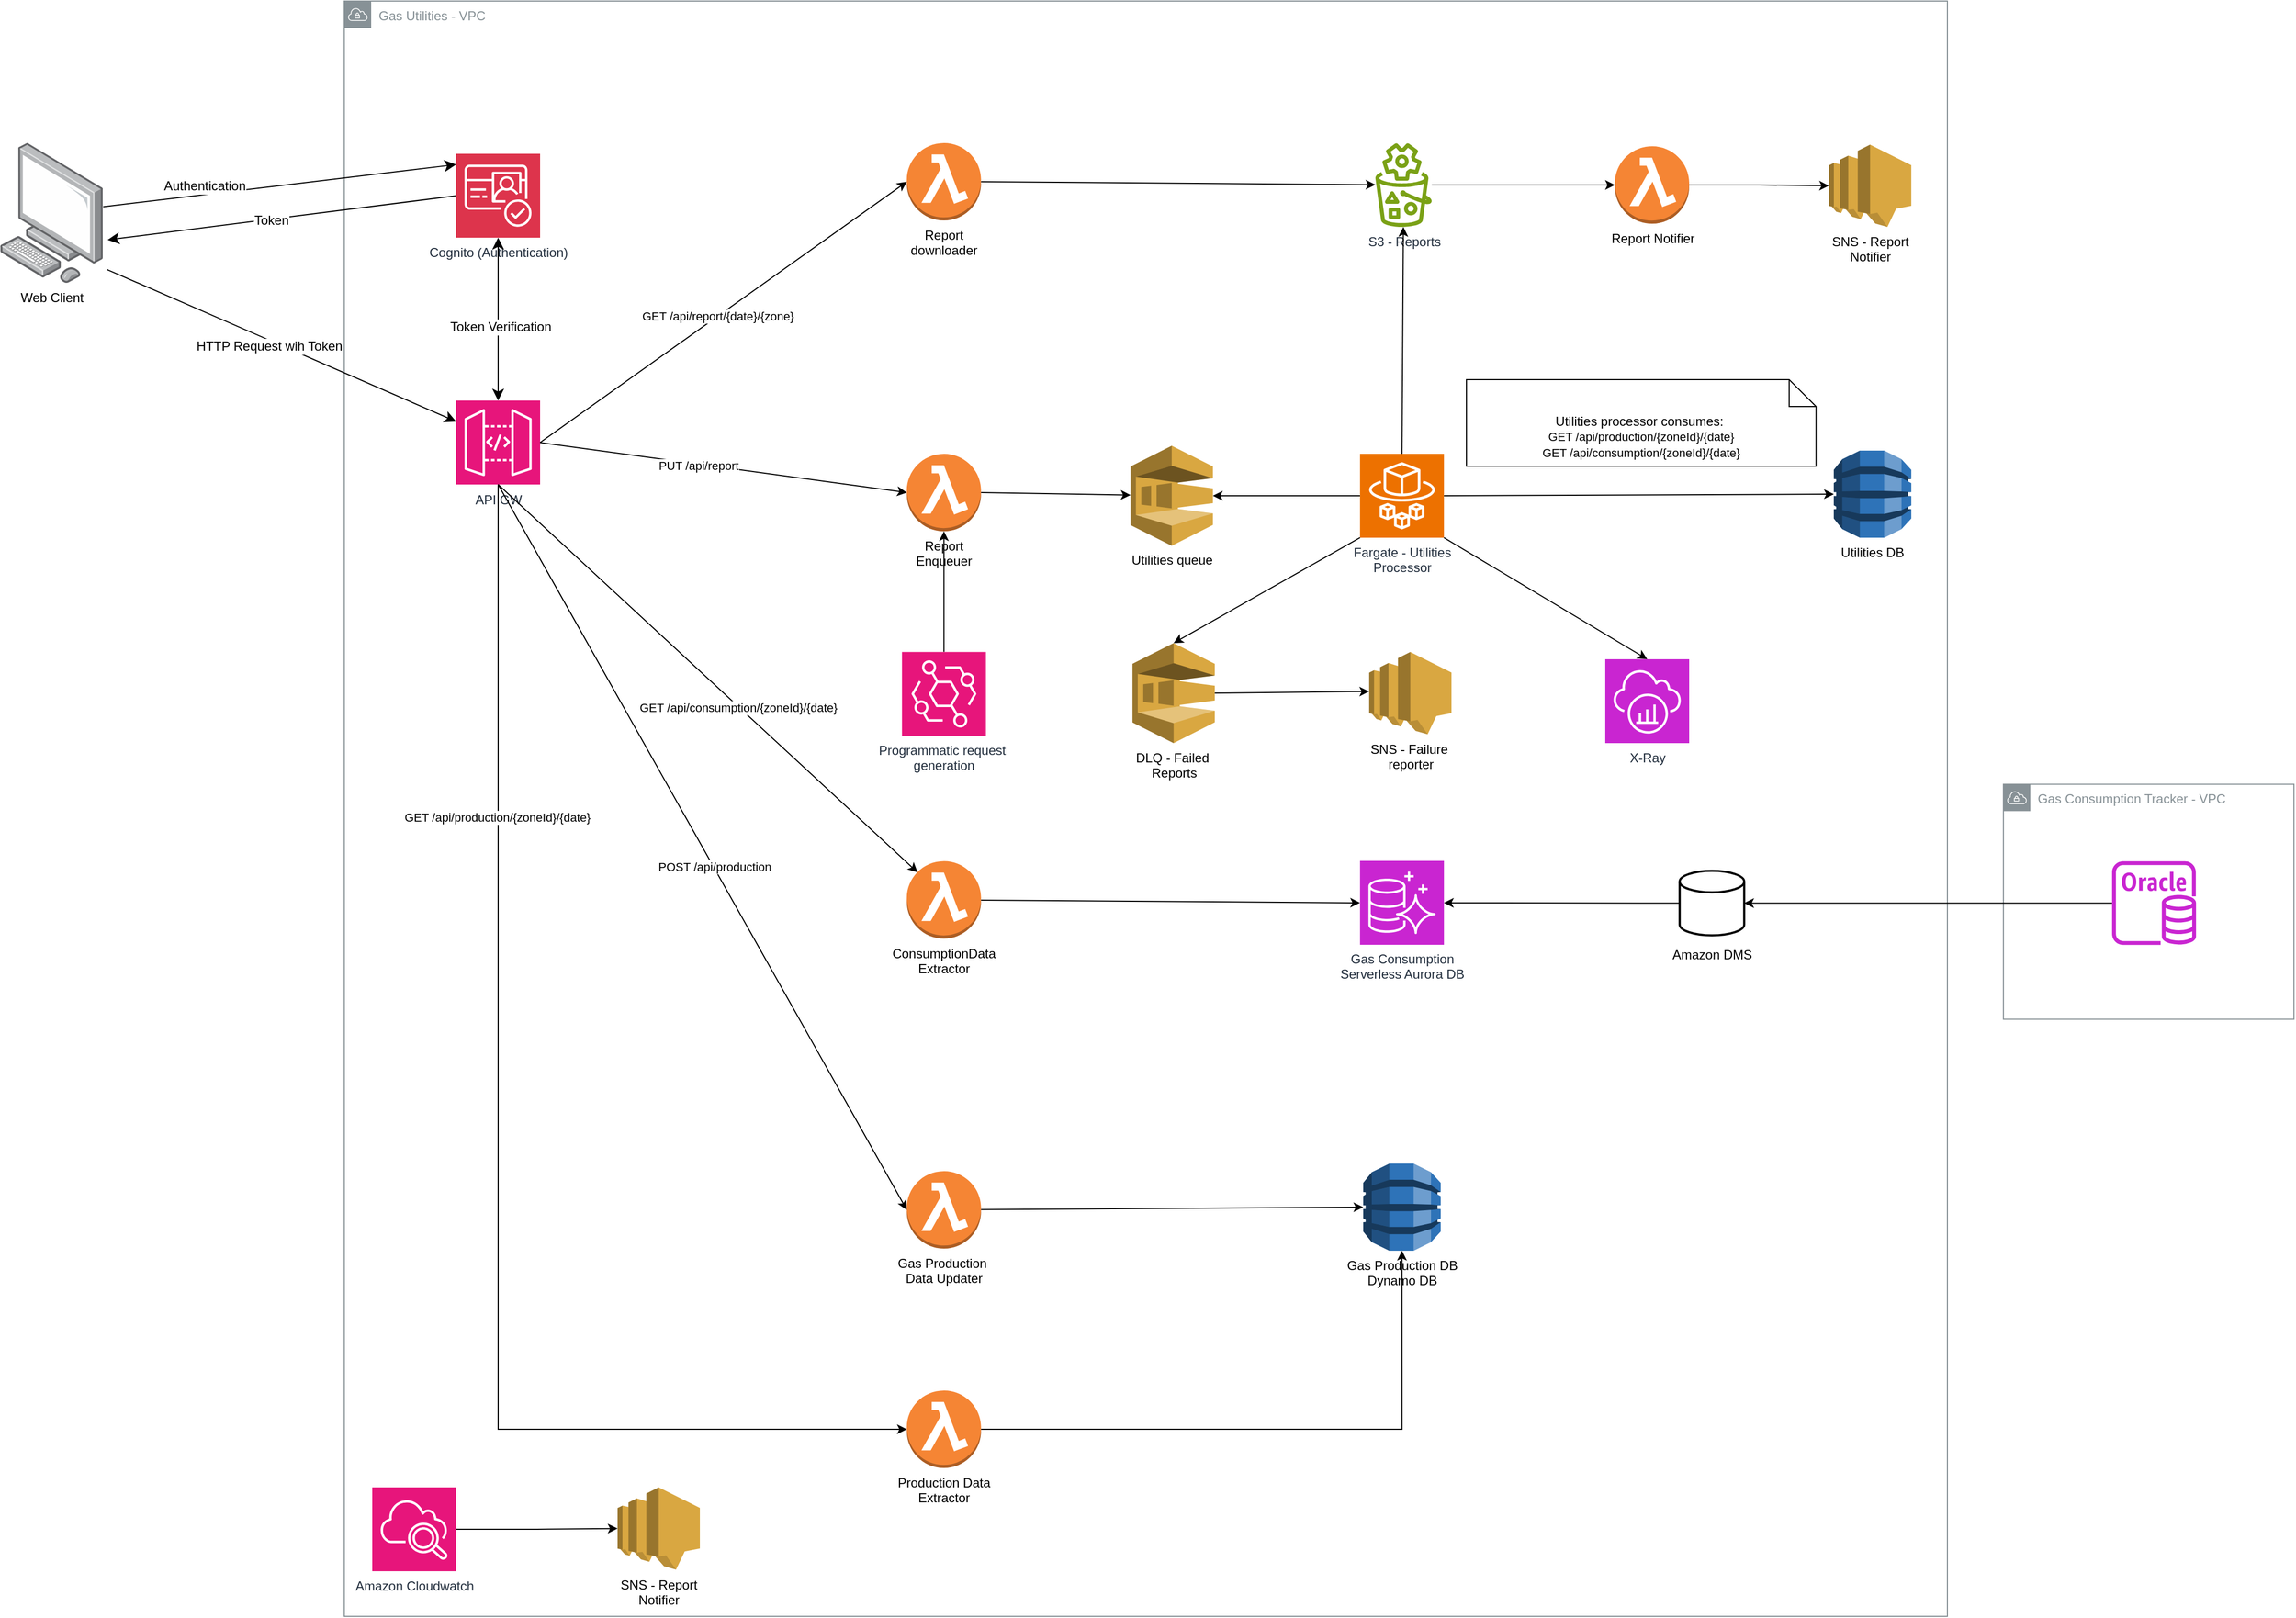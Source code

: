 <mxfile version="25.0.3">
  <diagram name="Page-1" id="4EDEGwaHf9P7v1SkHgpE">
    <mxGraphModel dx="2284" dy="1846" grid="1" gridSize="10" guides="1" tooltips="1" connect="1" arrows="1" fold="1" page="1" pageScale="1" pageWidth="850" pageHeight="1100" math="0" shadow="0">
      <root>
        <mxCell id="0" />
        <mxCell id="1" parent="0" />
        <mxCell id="Ejrz8QhWFEB0U392NANQ-28" value="Gas Utilities - VPC" style="sketch=0;outlineConnect=0;gradientColor=none;html=1;whiteSpace=wrap;fontSize=12;fontStyle=0;shape=mxgraph.aws4.group;grIcon=mxgraph.aws4.group_vpc;strokeColor=#879196;fillColor=none;verticalAlign=top;align=left;spacingLeft=30;fontColor=#879196;dashed=0;" parent="1" vertex="1">
          <mxGeometry x="60" y="-332" width="1490" height="1502" as="geometry" />
        </mxCell>
        <mxCell id="c5tZIyshUJARIzKbnh6k-4" value="API GW" style="sketch=0;points=[[0,0,0],[0.25,0,0],[0.5,0,0],[0.75,0,0],[1,0,0],[0,1,0],[0.25,1,0],[0.5,1,0],[0.75,1,0],[1,1,0],[0,0.25,0],[0,0.5,0],[0,0.75,0],[1,0.25,0],[1,0.5,0],[1,0.75,0]];outlineConnect=0;fontColor=#232F3E;fillColor=#E7157B;strokeColor=#ffffff;dashed=0;verticalLabelPosition=bottom;verticalAlign=top;align=center;html=1;fontSize=12;fontStyle=0;aspect=fixed;shape=mxgraph.aws4.resourceIcon;resIcon=mxgraph.aws4.api_gateway;" parent="1" vertex="1">
          <mxGeometry x="164" y="39.51" width="78" height="78" as="geometry" />
        </mxCell>
        <mxCell id="D_zP5o6NSthtwzWJcST3-2" style="edgeStyle=orthogonalEdgeStyle;rounded=0;orthogonalLoop=1;jettySize=auto;html=1;" parent="1" source="c5tZIyshUJARIzKbnh6k-25" target="D_zP5o6NSthtwzWJcST3-1" edge="1">
          <mxGeometry relative="1" as="geometry" />
        </mxCell>
        <mxCell id="c5tZIyshUJARIzKbnh6k-25" value="S3 - Reports" style="sketch=0;outlineConnect=0;fontColor=#232F3E;gradientColor=none;fillColor=#7AA116;strokeColor=none;dashed=0;verticalLabelPosition=bottom;verticalAlign=top;align=center;html=1;fontSize=12;fontStyle=0;aspect=fixed;pointerEvents=1;shape=mxgraph.aws4.s3_object_lambda;" parent="1" vertex="1">
          <mxGeometry x="1018.08" y="-200" width="53" height="78" as="geometry" />
        </mxCell>
        <mxCell id="c5tZIyshUJARIzKbnh6k-29" value="Report&lt;div&gt;downloader&lt;/div&gt;" style="outlineConnect=0;dashed=0;verticalLabelPosition=bottom;verticalAlign=top;align=center;html=1;shape=mxgraph.aws3.lambda_function;fillColor=#F58534;gradientColor=none;" parent="1" vertex="1">
          <mxGeometry x="582.83" y="-200" width="69" height="72" as="geometry" />
        </mxCell>
        <mxCell id="c5tZIyshUJARIzKbnh6k-33" value="Utilities queue" style="outlineConnect=0;dashed=0;verticalLabelPosition=bottom;verticalAlign=top;align=center;html=1;shape=mxgraph.aws3.sqs;fillColor=#D9A741;gradientColor=none;" parent="1" vertex="1">
          <mxGeometry x="790.83" y="81.49" width="76.5" height="93" as="geometry" />
        </mxCell>
        <mxCell id="c5tZIyshUJARIzKbnh6k-37" value="SNS - Report&lt;br&gt;&lt;div&gt;Notifier&lt;/div&gt;" style="outlineConnect=0;dashed=0;verticalLabelPosition=bottom;verticalAlign=top;align=center;html=1;shape=mxgraph.aws3.sns;fillColor=#D9A741;gradientColor=none;" parent="1" vertex="1">
          <mxGeometry x="1439.93" y="-198.5" width="76.5" height="76.5" as="geometry" />
        </mxCell>
        <mxCell id="c5tZIyshUJARIzKbnh6k-42" value="DLQ - Failed&amp;nbsp;&lt;div&gt;Reports&lt;br&gt;&lt;/div&gt;" style="outlineConnect=0;dashed=0;verticalLabelPosition=bottom;verticalAlign=top;align=center;html=1;shape=mxgraph.aws3.sqs;fillColor=#D9A741;gradientColor=none;" parent="1" vertex="1">
          <mxGeometry x="792.58" y="264.99" width="76.5" height="93" as="geometry" />
        </mxCell>
        <mxCell id="c5tZIyshUJARIzKbnh6k-44" value="SNS - Failure&amp;nbsp;&lt;div&gt;reporter&lt;br&gt;&lt;/div&gt;" style="outlineConnect=0;dashed=0;verticalLabelPosition=bottom;verticalAlign=top;align=center;html=1;shape=mxgraph.aws3.sns;fillColor=#D9A741;gradientColor=none;" parent="1" vertex="1">
          <mxGeometry x="1012.58" y="273.24" width="76.5" height="76.5" as="geometry" />
        </mxCell>
        <mxCell id="Ejrz8QhWFEB0U392NANQ-1" value="" style="endArrow=classic;html=1;rounded=0;exitX=0.5;exitY=1;exitDx=0;exitDy=0;exitPerimeter=0;entryX=0;entryY=0.5;entryDx=0;entryDy=0;entryPerimeter=0;" parent="1" source="c5tZIyshUJARIzKbnh6k-4" target="Ejrz8QhWFEB0U392NANQ-5" edge="1">
          <mxGeometry width="50" height="50" relative="1" as="geometry">
            <mxPoint x="230" y="-75.25" as="sourcePoint" />
            <mxPoint x="280" y="-125.25" as="targetPoint" />
          </mxGeometry>
        </mxCell>
        <mxCell id="Ejrz8QhWFEB0U392NANQ-7" value="POST /api/production" style="edgeLabel;html=1;align=center;verticalAlign=middle;resizable=0;points=[];" parent="Ejrz8QhWFEB0U392NANQ-1" connectable="0" vertex="1">
          <mxGeometry x="0.053" y="1" relative="1" as="geometry">
            <mxPoint y="1" as="offset" />
          </mxGeometry>
        </mxCell>
        <mxCell id="Ejrz8QhWFEB0U392NANQ-5" value="Gas Production&amp;nbsp;&lt;div&gt;Data&amp;nbsp;&lt;span style=&quot;background-color: initial;&quot;&gt;Updater&lt;/span&gt;&lt;/div&gt;" style="outlineConnect=0;dashed=0;verticalLabelPosition=bottom;verticalAlign=top;align=center;html=1;shape=mxgraph.aws3.lambda_function;fillColor=#F58534;gradientColor=none;" parent="1" vertex="1">
          <mxGeometry x="582.83" y="756" width="69" height="72" as="geometry" />
        </mxCell>
        <mxCell id="Ejrz8QhWFEB0U392NANQ-12" value="Fargate - Utilities&lt;div&gt;Processor&lt;br&gt;&lt;/div&gt;" style="sketch=0;points=[[0,0,0],[0.25,0,0],[0.5,0,0],[0.75,0,0],[1,0,0],[0,1,0],[0.25,1,0],[0.5,1,0],[0.75,1,0],[1,1,0],[0,0.25,0],[0,0.5,0],[0,0.75,0],[1,0.25,0],[1,0.5,0],[1,0.75,0]];outlineConnect=0;fontColor=#232F3E;fillColor=#ED7100;strokeColor=#ffffff;dashed=0;verticalLabelPosition=bottom;verticalAlign=top;align=center;html=1;fontSize=12;fontStyle=0;aspect=fixed;shape=mxgraph.aws4.resourceIcon;resIcon=mxgraph.aws4.fargate;" parent="1" vertex="1">
          <mxGeometry x="1004.08" y="88.99" width="78" height="78" as="geometry" />
        </mxCell>
        <mxCell id="Ejrz8QhWFEB0U392NANQ-13" value="" style="endArrow=classic;html=1;rounded=0;entryX=1;entryY=0.5;entryDx=0;entryDy=0;entryPerimeter=0;" parent="1" source="Ejrz8QhWFEB0U392NANQ-12" target="c5tZIyshUJARIzKbnh6k-33" edge="1">
          <mxGeometry width="50" height="50" relative="1" as="geometry">
            <mxPoint x="779.08" y="-473.01" as="sourcePoint" />
            <mxPoint x="853.33" y="127.99" as="targetPoint" />
          </mxGeometry>
        </mxCell>
        <mxCell id="Ejrz8QhWFEB0U392NANQ-14" value="&lt;div&gt;Gas Consumption&lt;/div&gt;&lt;div&gt;Serverless Aurora DB&lt;/div&gt;" style="sketch=0;points=[[0,0,0],[0.25,0,0],[0.5,0,0],[0.75,0,0],[1,0,0],[0,1,0],[0.25,1,0],[0.5,1,0],[0.75,1,0],[1,1,0],[0,0.25,0],[0,0.5,0],[0,0.75,0],[1,0.25,0],[1,0.5,0],[1,0.75,0]];outlineConnect=0;fontColor=#232F3E;fillColor=#C925D1;strokeColor=#ffffff;dashed=0;verticalLabelPosition=bottom;verticalAlign=top;align=center;html=1;fontSize=12;fontStyle=0;aspect=fixed;shape=mxgraph.aws4.resourceIcon;resIcon=mxgraph.aws4.aurora;" parent="1" vertex="1">
          <mxGeometry x="1004.08" y="467.49" width="78" height="78" as="geometry" />
        </mxCell>
        <mxCell id="Ejrz8QhWFEB0U392NANQ-17" value="" style="endArrow=classic;html=1;rounded=0;exitX=1;exitY=0.5;exitDx=0;exitDy=0;exitPerimeter=0;entryX=0;entryY=0.5;entryDx=0;entryDy=0;entryPerimeter=0;" parent="1" source="c5tZIyshUJARIzKbnh6k-4" target="c5tZIyshUJARIzKbnh6k-29" edge="1">
          <mxGeometry width="50" height="50" relative="1" as="geometry">
            <mxPoint x="235" y="234.51" as="sourcePoint" />
            <mxPoint x="351.5" y="289.51" as="targetPoint" />
          </mxGeometry>
        </mxCell>
        <mxCell id="Ejrz8QhWFEB0U392NANQ-19" value="GET /api/report/{date}/{zone}" style="edgeLabel;html=1;align=center;verticalAlign=middle;resizable=0;points=[];" parent="Ejrz8QhWFEB0U392NANQ-17" connectable="0" vertex="1">
          <mxGeometry x="-0.032" relative="1" as="geometry">
            <mxPoint as="offset" />
          </mxGeometry>
        </mxCell>
        <mxCell id="Ejrz8QhWFEB0U392NANQ-20" value="" style="endArrow=classic;html=1;rounded=0;exitX=1;exitY=0.5;exitDx=0;exitDy=0;exitPerimeter=0;entryX=0;entryY=0.48;entryDx=0;entryDy=0;entryPerimeter=0;" parent="1" source="c5tZIyshUJARIzKbnh6k-42" target="c5tZIyshUJARIzKbnh6k-44" edge="1">
          <mxGeometry width="50" height="50" relative="1" as="geometry">
            <mxPoint x="823.08" y="-686.01" as="sourcePoint" />
            <mxPoint x="873.08" y="-736.01" as="targetPoint" />
          </mxGeometry>
        </mxCell>
        <mxCell id="Ejrz8QhWFEB0U392NANQ-21" value="" style="endArrow=classic;html=1;rounded=0;entryX=0;entryY=0.5;entryDx=0;entryDy=0;entryPerimeter=0;" parent="1" source="Ejrz8QhWFEB0U392NANQ-5" target="IAW61SfKDDdMpeAvlEn6-5" edge="1">
          <mxGeometry width="50" height="50" relative="1" as="geometry">
            <mxPoint x="737" y="-290" as="sourcePoint" />
            <mxPoint x="787" y="-340" as="targetPoint" />
          </mxGeometry>
        </mxCell>
        <mxCell id="Ejrz8QhWFEB0U392NANQ-22" value="" style="endArrow=classic;html=1;rounded=0;exitX=1;exitY=0.5;exitDx=0;exitDy=0;exitPerimeter=0;" parent="1" source="c5tZIyshUJARIzKbnh6k-29" target="c5tZIyshUJARIzKbnh6k-25" edge="1">
          <mxGeometry width="50" height="50" relative="1" as="geometry">
            <mxPoint x="620.58" y="201" as="sourcePoint" />
            <mxPoint x="670.58" y="151" as="targetPoint" />
          </mxGeometry>
        </mxCell>
        <mxCell id="Ejrz8QhWFEB0U392NANQ-23" value="" style="endArrow=classic;html=1;rounded=0;exitX=0.5;exitY=0;exitDx=0;exitDy=0;exitPerimeter=0;" parent="1" source="Ejrz8QhWFEB0U392NANQ-12" target="c5tZIyshUJARIzKbnh6k-25" edge="1">
          <mxGeometry width="50" height="50" relative="1" as="geometry">
            <mxPoint x="858.08" y="411.49" as="sourcePoint" />
            <mxPoint x="878.08" y="-68.51" as="targetPoint" />
          </mxGeometry>
        </mxCell>
        <mxCell id="Ejrz8QhWFEB0U392NANQ-25" value="Cognito (Authentication)" style="sketch=0;points=[[0,0,0],[0.25,0,0],[0.5,0,0],[0.75,0,0],[1,0,0],[0,1,0],[0.25,1,0],[0.5,1,0],[0.75,1,0],[1,1,0],[0,0.25,0],[0,0.5,0],[0,0.75,0],[1,0.25,0],[1,0.5,0],[1,0.75,0]];outlineConnect=0;fontColor=#232F3E;fillColor=#DD344C;strokeColor=#ffffff;dashed=0;verticalLabelPosition=bottom;verticalAlign=top;align=center;html=1;fontSize=12;fontStyle=0;aspect=fixed;shape=mxgraph.aws4.resourceIcon;resIcon=mxgraph.aws4.cognito;" parent="1" vertex="1">
          <mxGeometry x="164" y="-190" width="78" height="78" as="geometry" />
        </mxCell>
        <mxCell id="D_zP5o6NSthtwzWJcST3-9" style="edgeStyle=orthogonalEdgeStyle;rounded=0;orthogonalLoop=1;jettySize=auto;html=1;" parent="1" source="Ejrz8QhWFEB0U392NANQ-27" target="D_zP5o6NSthtwzWJcST3-8" edge="1">
          <mxGeometry relative="1" as="geometry" />
        </mxCell>
        <mxCell id="Ejrz8QhWFEB0U392NANQ-27" value="Amazon Cloudwatch" style="sketch=0;points=[[0,0,0],[0.25,0,0],[0.5,0,0],[0.75,0,0],[1,0,0],[0,1,0],[0.25,1,0],[0.5,1,0],[0.75,1,0],[1,1,0],[0,0.25,0],[0,0.5,0],[0,0.75,0],[1,0.25,0],[1,0.5,0],[1,0.75,0]];points=[[0,0,0],[0.25,0,0],[0.5,0,0],[0.75,0,0],[1,0,0],[0,1,0],[0.25,1,0],[0.5,1,0],[0.75,1,0],[1,1,0],[0,0.25,0],[0,0.5,0],[0,0.75,0],[1,0.25,0],[1,0.5,0],[1,0.75,0]];outlineConnect=0;fontColor=#232F3E;fillColor=#E7157B;strokeColor=#ffffff;dashed=0;verticalLabelPosition=bottom;verticalAlign=top;align=center;html=1;fontSize=12;fontStyle=0;aspect=fixed;shape=mxgraph.aws4.resourceIcon;resIcon=mxgraph.aws4.cloudwatch_2;" parent="1" vertex="1">
          <mxGeometry x="86" y="1050" width="78" height="78" as="geometry" />
        </mxCell>
        <mxCell id="Ejrz8QhWFEB0U392NANQ-42" value="" style="endArrow=classic;html=1;rounded=0;entryX=1;entryY=0.5;entryDx=0;entryDy=0;entryPerimeter=0;exitX=0;exitY=0.5;exitDx=0;exitDy=0;exitPerimeter=0;" parent="1" source="Ejrz8QhWFEB0U392NANQ-34" target="Ejrz8QhWFEB0U392NANQ-14" edge="1">
          <mxGeometry width="50" height="50" relative="1" as="geometry">
            <mxPoint x="941" y="503.882" as="sourcePoint" />
            <mxPoint x="835" y="261.49" as="targetPoint" />
          </mxGeometry>
        </mxCell>
        <mxCell id="IAW61SfKDDdMpeAvlEn6-4" value="" style="group" parent="1" connectable="0" vertex="1">
          <mxGeometry x="1612.08" y="396.24" width="260" height="218.5" as="geometry" />
        </mxCell>
        <mxCell id="Ejrz8QhWFEB0U392NANQ-29" value="Gas Consumption Tracker - VPC" style="sketch=0;outlineConnect=0;gradientColor=none;html=1;whiteSpace=wrap;fontSize=12;fontStyle=0;shape=mxgraph.aws4.group;grIcon=mxgraph.aws4.group_vpc;strokeColor=#879196;fillColor=none;verticalAlign=top;align=left;spacingLeft=30;fontColor=#879196;dashed=0;" parent="IAW61SfKDDdMpeAvlEn6-4" vertex="1">
          <mxGeometry x="-10" width="270" height="218.5" as="geometry" />
        </mxCell>
        <mxCell id="Ejrz8QhWFEB0U392NANQ-40" value="" style="endArrow=classic;html=1;rounded=0;entryX=1;entryY=0.5;entryDx=0;entryDy=0;entryPerimeter=0;" parent="1" source="Ejrz8QhWFEB0U392NANQ-31" target="Ejrz8QhWFEB0U392NANQ-34" edge="1">
          <mxGeometry width="50" height="50" relative="1" as="geometry">
            <mxPoint x="1088.15" y="408.98" as="sourcePoint" />
            <mxPoint x="1022.15" y="510.69" as="targetPoint" />
          </mxGeometry>
        </mxCell>
        <mxCell id="IAW61SfKDDdMpeAvlEn6-5" value="Gas Production DB&lt;div&gt;Dynamo DB&lt;/div&gt;" style="outlineConnect=0;dashed=0;verticalLabelPosition=bottom;verticalAlign=top;align=center;html=1;shape=mxgraph.aws3.dynamo_db;fillColor=#2E73B8;gradientColor=none;" parent="1" vertex="1">
          <mxGeometry x="1007.08" y="749" width="72" height="81" as="geometry" />
        </mxCell>
        <mxCell id="IAW61SfKDDdMpeAvlEn6-6" value="Production Data&lt;div&gt;Extractor&lt;/div&gt;" style="outlineConnect=0;dashed=0;verticalLabelPosition=bottom;verticalAlign=top;align=center;html=1;shape=mxgraph.aws3.lambda_function;fillColor=#F58534;gradientColor=none;" parent="1" vertex="1">
          <mxGeometry x="582.83" y="960" width="69" height="72" as="geometry" />
        </mxCell>
        <mxCell id="IAW61SfKDDdMpeAvlEn6-11" value="ConsumptionData&lt;div&gt;Extractor&lt;/div&gt;" style="outlineConnect=0;dashed=0;verticalLabelPosition=bottom;verticalAlign=top;align=center;html=1;shape=mxgraph.aws3.lambda_function;fillColor=#F58534;gradientColor=none;" parent="1" vertex="1">
          <mxGeometry x="582.83" y="467.73" width="69" height="72" as="geometry" />
        </mxCell>
        <mxCell id="IAW61SfKDDdMpeAvlEn6-12" value="" style="endArrow=classic;html=1;rounded=0;entryX=0;entryY=0.5;entryDx=0;entryDy=0;entryPerimeter=0;" parent="1" source="IAW61SfKDDdMpeAvlEn6-11" target="Ejrz8QhWFEB0U392NANQ-14" edge="1">
          <mxGeometry width="50" height="50" relative="1" as="geometry">
            <mxPoint x="322.08" y="576.06" as="sourcePoint" />
            <mxPoint x="372.08" y="526.06" as="targetPoint" />
          </mxGeometry>
        </mxCell>
        <mxCell id="IAW61SfKDDdMpeAvlEn6-18" value="Utilities DB" style="outlineConnect=0;dashed=0;verticalLabelPosition=bottom;verticalAlign=top;align=center;html=1;shape=mxgraph.aws3.dynamo_db;fillColor=#2E73B8;gradientColor=none;" parent="1" vertex="1">
          <mxGeometry x="1444.43" y="85.99" width="72" height="81" as="geometry" />
        </mxCell>
        <mxCell id="IAW61SfKDDdMpeAvlEn6-19" value="" style="endArrow=classic;html=1;rounded=0;entryX=0;entryY=0.5;entryDx=0;entryDy=0;entryPerimeter=0;exitX=1;exitY=0.5;exitDx=0;exitDy=0;exitPerimeter=0;" parent="1" source="Ejrz8QhWFEB0U392NANQ-12" target="IAW61SfKDDdMpeAvlEn6-18" edge="1">
          <mxGeometry width="50" height="50" relative="1" as="geometry">
            <mxPoint x="1042.08" y="-403.01" as="sourcePoint" />
            <mxPoint x="1092.08" y="-453.01" as="targetPoint" />
          </mxGeometry>
        </mxCell>
        <mxCell id="IAW61SfKDDdMpeAvlEn6-25" value="Report&lt;div&gt;Enqueuer&lt;/div&gt;" style="outlineConnect=0;dashed=0;verticalLabelPosition=bottom;verticalAlign=top;align=center;html=1;shape=mxgraph.aws3.lambda_function;fillColor=#F58534;gradientColor=none;" parent="1" vertex="1">
          <mxGeometry x="582.83" y="88.99" width="69" height="72" as="geometry" />
        </mxCell>
        <mxCell id="IAW61SfKDDdMpeAvlEn6-26" value="" style="endArrow=classic;html=1;rounded=0;exitX=1;exitY=0.5;exitDx=0;exitDy=0;exitPerimeter=0;entryX=0;entryY=0.5;entryDx=0;entryDy=0;entryPerimeter=0;" parent="1" source="c5tZIyshUJARIzKbnh6k-4" target="IAW61SfKDDdMpeAvlEn6-25" edge="1">
          <mxGeometry width="50" height="50" relative="1" as="geometry">
            <mxPoint x="280" y="400" as="sourcePoint" />
            <mxPoint x="330" y="350" as="targetPoint" />
          </mxGeometry>
        </mxCell>
        <mxCell id="IAW61SfKDDdMpeAvlEn6-28" value="PUT /api/report" style="edgeLabel;html=1;align=center;verticalAlign=middle;resizable=0;points=[];" parent="IAW61SfKDDdMpeAvlEn6-26" connectable="0" vertex="1">
          <mxGeometry x="-0.137" y="-1" relative="1" as="geometry">
            <mxPoint as="offset" />
          </mxGeometry>
        </mxCell>
        <mxCell id="IAW61SfKDDdMpeAvlEn6-27" value="" style="endArrow=classic;html=1;rounded=0;exitX=1;exitY=0.5;exitDx=0;exitDy=0;exitPerimeter=0;" parent="1" source="IAW61SfKDDdMpeAvlEn6-25" target="c5tZIyshUJARIzKbnh6k-33" edge="1">
          <mxGeometry width="50" height="50" relative="1" as="geometry">
            <mxPoint x="269.08" y="181.49" as="sourcePoint" />
            <mxPoint x="319.08" y="131.49" as="targetPoint" />
          </mxGeometry>
        </mxCell>
        <mxCell id="IAW61SfKDDdMpeAvlEn6-29" value="" style="endArrow=classic;html=1;rounded=0;exitX=0.5;exitY=1;exitDx=0;exitDy=0;exitPerimeter=0;entryX=0.145;entryY=0.145;entryDx=0;entryDy=0;entryPerimeter=0;" parent="1" source="c5tZIyshUJARIzKbnh6k-4" target="IAW61SfKDDdMpeAvlEn6-11" edge="1">
          <mxGeometry width="50" height="50" relative="1" as="geometry">
            <mxPoint x="230" y="530" as="sourcePoint" />
            <mxPoint x="280" y="480" as="targetPoint" />
          </mxGeometry>
        </mxCell>
        <mxCell id="aOs1pLIyG8DCKxvJMUr1-8" value="GET /api/consumption/{zoneId}/{date}" style="edgeLabel;html=1;align=center;verticalAlign=middle;resizable=0;points=[];" parent="IAW61SfKDDdMpeAvlEn6-29" connectable="0" vertex="1">
          <mxGeometry x="0.147" y="-1" relative="1" as="geometry">
            <mxPoint as="offset" />
          </mxGeometry>
        </mxCell>
        <mxCell id="Ejrz8QhWFEB0U392NANQ-31" value="" style="sketch=0;outlineConnect=0;fontColor=#232F3E;gradientColor=none;fillColor=#C925D1;strokeColor=none;dashed=0;verticalLabelPosition=bottom;verticalAlign=top;align=center;html=1;fontSize=12;fontStyle=0;aspect=fixed;pointerEvents=1;shape=mxgraph.aws4.rds_oracle_instance;" parent="1" vertex="1">
          <mxGeometry x="1703.08" y="467.73" width="78" height="78" as="geometry" />
        </mxCell>
        <mxCell id="IAW61SfKDDdMpeAvlEn6-41" value="Utilities processor consumes:&amp;nbsp;&lt;div&gt;&lt;span style=&quot;font-size: 11px; text-wrap-mode: nowrap; background-color: rgb(255, 255, 255);&quot;&gt;GET /api/production/{zoneId}/{date}&lt;/span&gt;&lt;/div&gt;&lt;div&gt;&lt;span style=&quot;font-size: 11px; text-wrap-mode: nowrap; background-color: rgb(255, 255, 255);&quot;&gt;GET /api/consumption/{zoneId}/{date}&lt;/span&gt;&lt;span style=&quot;font-size: 11px; text-wrap-mode: nowrap; background-color: rgb(255, 255, 255);&quot;&gt;&lt;/span&gt;&lt;/div&gt;" style="shape=note2;boundedLbl=1;whiteSpace=wrap;html=1;size=25;verticalAlign=top;align=center;" parent="1" vertex="1">
          <mxGeometry x="1103" y="20.0" width="324.92" height="80.49" as="geometry" />
        </mxCell>
        <mxCell id="IAW61SfKDDdMpeAvlEn6-42" style="edgeStyle=orthogonalEdgeStyle;rounded=0;orthogonalLoop=1;jettySize=auto;html=1;exitX=1;exitY=0.5;exitDx=0;exitDy=0;exitPerimeter=0;entryX=0.5;entryY=1;entryDx=0;entryDy=0;entryPerimeter=0;" parent="1" source="IAW61SfKDDdMpeAvlEn6-6" target="IAW61SfKDDdMpeAvlEn6-5" edge="1">
          <mxGeometry relative="1" as="geometry" />
        </mxCell>
        <mxCell id="0VTz6vtzSviisEMLgLLl-1" value="Web Client" style="image;points=[];aspect=fixed;html=1;align=center;shadow=0;dashed=0;image=img/lib/allied_telesis/computer_and_terminals/Personal_Computer.svg;" parent="1" vertex="1">
          <mxGeometry x="-260" y="-200" width="95.92" height="130" as="geometry" />
        </mxCell>
        <mxCell id="0VTz6vtzSviisEMLgLLl-5" value="" style="endArrow=classic;html=1;rounded=0;fontSize=12;startSize=8;endSize=8;curved=1;entryX=0;entryY=0.5;entryDx=0;entryDy=0;entryPerimeter=0;" parent="1" source="0VTz6vtzSviisEMLgLLl-1" edge="1">
          <mxGeometry width="50" height="50" relative="1" as="geometry">
            <mxPoint x="-170" y="-179" as="sourcePoint" />
            <mxPoint x="164" y="-180" as="targetPoint" />
          </mxGeometry>
        </mxCell>
        <mxCell id="0VTz6vtzSviisEMLgLLl-7" value="Authentication" style="edgeLabel;html=1;align=center;verticalAlign=middle;resizable=0;points=[];fontSize=12;" parent="0VTz6vtzSviisEMLgLLl-5" connectable="0" vertex="1">
          <mxGeometry x="-0.421" y="8" relative="1" as="geometry">
            <mxPoint as="offset" />
          </mxGeometry>
        </mxCell>
        <mxCell id="0VTz6vtzSviisEMLgLLl-6" value="" style="endArrow=classic;html=1;rounded=0;fontSize=12;startSize=8;endSize=8;curved=1;exitX=0;exitY=0.5;exitDx=0;exitDy=0;exitPerimeter=0;" parent="1" source="Ejrz8QhWFEB0U392NANQ-25" edge="1">
          <mxGeometry width="50" height="50" relative="1" as="geometry">
            <mxPoint x="-50" y="-90" as="sourcePoint" />
            <mxPoint x="-160" y="-110" as="targetPoint" />
          </mxGeometry>
        </mxCell>
        <mxCell id="0VTz6vtzSviisEMLgLLl-8" value="Token" style="edgeLabel;html=1;align=center;verticalAlign=middle;resizable=0;points=[];fontSize=12;" parent="0VTz6vtzSviisEMLgLLl-6" connectable="0" vertex="1">
          <mxGeometry x="0.057" y="1" relative="1" as="geometry">
            <mxPoint x="-1" as="offset" />
          </mxGeometry>
        </mxCell>
        <mxCell id="0VTz6vtzSviisEMLgLLl-9" value="" style="endArrow=classic;html=1;rounded=0;fontSize=12;startSize=8;endSize=8;curved=1;exitX=1.038;exitY=0.905;exitDx=0;exitDy=0;exitPerimeter=0;entryX=0;entryY=0.25;entryDx=0;entryDy=0;entryPerimeter=0;" parent="1" source="0VTz6vtzSviisEMLgLLl-1" target="c5tZIyshUJARIzKbnh6k-4" edge="1">
          <mxGeometry width="50" height="50" relative="1" as="geometry">
            <mxPoint x="-100" y="-30" as="sourcePoint" />
            <mxPoint x="-50" y="-80" as="targetPoint" />
          </mxGeometry>
        </mxCell>
        <mxCell id="0VTz6vtzSviisEMLgLLl-10" value="HTTP Request wih Token" style="edgeLabel;html=1;align=center;verticalAlign=middle;resizable=0;points=[];fontSize=12;" parent="0VTz6vtzSviisEMLgLLl-9" connectable="0" vertex="1">
          <mxGeometry x="-0.055" y="-5" relative="1" as="geometry">
            <mxPoint x="-1" as="offset" />
          </mxGeometry>
        </mxCell>
        <mxCell id="0VTz6vtzSviisEMLgLLl-11" value="" style="endArrow=classic;startArrow=classic;html=1;rounded=0;fontSize=12;startSize=8;endSize=8;curved=1;entryX=0.5;entryY=1;entryDx=0;entryDy=0;entryPerimeter=0;exitX=0.5;exitY=0;exitDx=0;exitDy=0;exitPerimeter=0;" parent="1" source="c5tZIyshUJARIzKbnh6k-4" target="Ejrz8QhWFEB0U392NANQ-25" edge="1">
          <mxGeometry width="50" height="50" relative="1" as="geometry">
            <mxPoint x="178" y="-10" as="sourcePoint" />
            <mxPoint x="228" y="-60" as="targetPoint" />
          </mxGeometry>
        </mxCell>
        <mxCell id="0VTz6vtzSviisEMLgLLl-12" value="Token Verification" style="edgeLabel;html=1;align=center;verticalAlign=middle;resizable=0;points=[];fontSize=12;" parent="0VTz6vtzSviisEMLgLLl-11" connectable="0" vertex="1">
          <mxGeometry x="-0.098" y="-2" relative="1" as="geometry">
            <mxPoint as="offset" />
          </mxGeometry>
        </mxCell>
        <mxCell id="D_zP5o6NSthtwzWJcST3-7" style="edgeStyle=orthogonalEdgeStyle;rounded=0;orthogonalLoop=1;jettySize=auto;html=1;" parent="1" source="aOs1pLIyG8DCKxvJMUr1-1" target="IAW61SfKDDdMpeAvlEn6-25" edge="1">
          <mxGeometry relative="1" as="geometry" />
        </mxCell>
        <mxCell id="aOs1pLIyG8DCKxvJMUr1-1" value="Programmatic request&amp;nbsp;&lt;div&gt;generation&lt;/div&gt;" style="sketch=0;points=[[0,0,0],[0.25,0,0],[0.5,0,0],[0.75,0,0],[1,0,0],[0,1,0],[0.25,1,0],[0.5,1,0],[0.75,1,0],[1,1,0],[0,0.25,0],[0,0.5,0],[0,0.75,0],[1,0.25,0],[1,0.5,0],[1,0.75,0]];outlineConnect=0;fontColor=#232F3E;fillColor=#E7157B;strokeColor=#ffffff;dashed=0;verticalLabelPosition=bottom;verticalAlign=top;align=center;html=1;fontSize=12;fontStyle=0;aspect=fixed;shape=mxgraph.aws4.resourceIcon;resIcon=mxgraph.aws4.eventbridge;" parent="1" vertex="1">
          <mxGeometry x="578.33" y="273.24" width="78" height="78" as="geometry" />
        </mxCell>
        <mxCell id="Ejrz8QhWFEB0U392NANQ-34" value="" style="strokeWidth=2;html=1;shape=mxgraph.flowchart.database;whiteSpace=wrap;" parent="1" vertex="1">
          <mxGeometry x="1301.15" y="476.73" width="60" height="60" as="geometry" />
        </mxCell>
        <mxCell id="Ejrz8QhWFEB0U392NANQ-35" value="Amazon DMS" style="text;html=1;align=center;verticalAlign=middle;resizable=0;points=[];autosize=1;strokeColor=none;fillColor=none;" parent="1" vertex="1">
          <mxGeometry x="1281.15" y="539.73" width="100" height="30" as="geometry" />
        </mxCell>
        <mxCell id="aOs1pLIyG8DCKxvJMUr1-4" style="edgeStyle=orthogonalEdgeStyle;rounded=0;orthogonalLoop=1;jettySize=auto;html=1;entryX=0;entryY=0.5;entryDx=0;entryDy=0;entryPerimeter=0;" parent="1" source="c5tZIyshUJARIzKbnh6k-4" target="IAW61SfKDDdMpeAvlEn6-6" edge="1">
          <mxGeometry relative="1" as="geometry">
            <Array as="points">
              <mxPoint x="203" y="996" />
            </Array>
          </mxGeometry>
        </mxCell>
        <mxCell id="aOs1pLIyG8DCKxvJMUr1-9" value="GET /api/production/{zoneId}/{date}" style="edgeLabel;html=1;align=center;verticalAlign=middle;resizable=0;points=[];" parent="aOs1pLIyG8DCKxvJMUr1-4" connectable="0" vertex="1">
          <mxGeometry x="-0.508" y="-1" relative="1" as="geometry">
            <mxPoint as="offset" />
          </mxGeometry>
        </mxCell>
        <mxCell id="D_zP5o6NSthtwzWJcST3-3" style="edgeStyle=orthogonalEdgeStyle;rounded=0;orthogonalLoop=1;jettySize=auto;html=1;" parent="1" source="D_zP5o6NSthtwzWJcST3-1" target="c5tZIyshUJARIzKbnh6k-37" edge="1">
          <mxGeometry relative="1" as="geometry" />
        </mxCell>
        <mxCell id="D_zP5o6NSthtwzWJcST3-1" value="Report Notifier" style="outlineConnect=0;dashed=0;verticalLabelPosition=bottom;verticalAlign=top;align=center;html=1;shape=mxgraph.aws3.lambda_function;fillColor=#F58534;gradientColor=none;" parent="1" vertex="1">
          <mxGeometry x="1241" y="-197" width="69" height="72" as="geometry" />
        </mxCell>
        <mxCell id="D_zP5o6NSthtwzWJcST3-8" value="SNS - Report&lt;br&gt;&lt;div&gt;Notifier&lt;/div&gt;" style="outlineConnect=0;dashed=0;verticalLabelPosition=bottom;verticalAlign=top;align=center;html=1;shape=mxgraph.aws3.sns;fillColor=#D9A741;gradientColor=none;" parent="1" vertex="1">
          <mxGeometry x="314.0" y="1050" width="76.5" height="76.5" as="geometry" />
        </mxCell>
        <mxCell id="D_zP5o6NSthtwzWJcST3-10" value="X-Ray" style="sketch=0;points=[[0,0,0],[0.25,0,0],[0.5,0,0],[0.75,0,0],[1,0,0],[0,1,0],[0.25,1,0],[0.5,1,0],[0.75,1,0],[1,1,0],[0,0.25,0],[0,0.5,0],[0,0.75,0],[1,0.25,0],[1,0.5,0],[1,0.75,0]];outlineConnect=0;fontColor=#232F3E;fillColor=#C925D1;strokeColor=#ffffff;dashed=0;verticalLabelPosition=bottom;verticalAlign=top;align=center;html=1;fontSize=12;fontStyle=0;aspect=fixed;shape=mxgraph.aws4.resourceIcon;resIcon=mxgraph.aws4.xray;" parent="1" vertex="1">
          <mxGeometry x="1232" y="279.99" width="78" height="78" as="geometry" />
        </mxCell>
        <mxCell id="i8d9JVKUvNIyBzTTbuh6-1" value="" style="endArrow=classic;html=1;rounded=0;exitX=0;exitY=1;exitDx=0;exitDy=0;exitPerimeter=0;entryX=0.5;entryY=0;entryDx=0;entryDy=0;entryPerimeter=0;" edge="1" parent="1" source="Ejrz8QhWFEB0U392NANQ-12" target="c5tZIyshUJARIzKbnh6k-42">
          <mxGeometry width="50" height="50" relative="1" as="geometry">
            <mxPoint x="930" y="300" as="sourcePoint" />
            <mxPoint x="980" y="250" as="targetPoint" />
          </mxGeometry>
        </mxCell>
        <mxCell id="i8d9JVKUvNIyBzTTbuh6-2" value="" style="endArrow=classic;html=1;rounded=0;entryX=0.5;entryY=0;entryDx=0;entryDy=0;entryPerimeter=0;exitX=1;exitY=1;exitDx=0;exitDy=0;exitPerimeter=0;" edge="1" parent="1" source="Ejrz8QhWFEB0U392NANQ-12" target="D_zP5o6NSthtwzWJcST3-10">
          <mxGeometry width="50" height="50" relative="1" as="geometry">
            <mxPoint x="1190" y="370" as="sourcePoint" />
            <mxPoint x="1240" y="320" as="targetPoint" />
          </mxGeometry>
        </mxCell>
      </root>
    </mxGraphModel>
  </diagram>
</mxfile>
